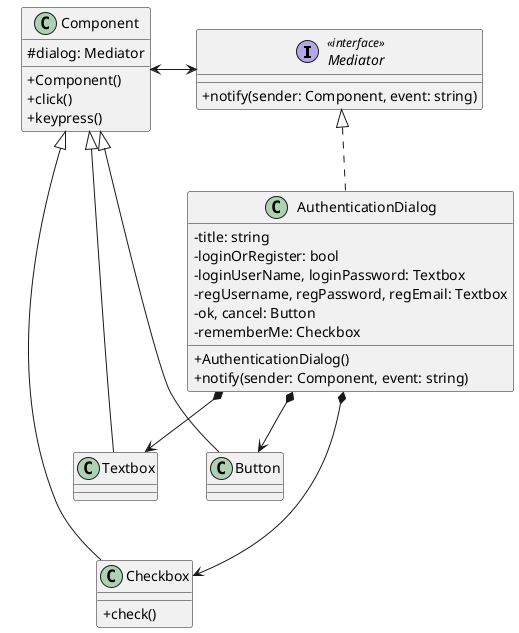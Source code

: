 @startuml Mediator Pseudocode
skinparam ClassAttributeIconSize 0

interface Mediator <<interface>> {
  + notify(sender: Component, event: string)
}

class AuthenticationDialog implements Mediator {
  - title: string
  - loginOrRegister: bool
  - loginUserName, loginPassword: Textbox
  - regUsername, regPassword, regEmail: Textbox
  - ok, cancel: Button
  - rememberMe: Checkbox
  + AuthenticationDialog()
  + notify(sender: Component, event: string)
}

class Component {
  # dialog: Mediator
  + Component()
  + click()
  + keypress()
}

Component <-> Mediator

class Button extends Component
class Textbox extends Component
class Checkbox extends Component {
  + check()
}

AuthenticationDialog *--> Button
AuthenticationDialog *--> Textbox
AuthenticationDialog *---> Checkbox

@enduml